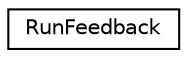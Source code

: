digraph G
{
  edge [fontname="Helvetica",fontsize="10",labelfontname="Helvetica",labelfontsize="10"];
  node [fontname="Helvetica",fontsize="10",shape=record];
  rankdir="LR";
  Node1 [label="RunFeedback",height=0.2,width=0.4,color="black", fillcolor="white", style="filled",URL="$structRunFeedback.html"];
}
